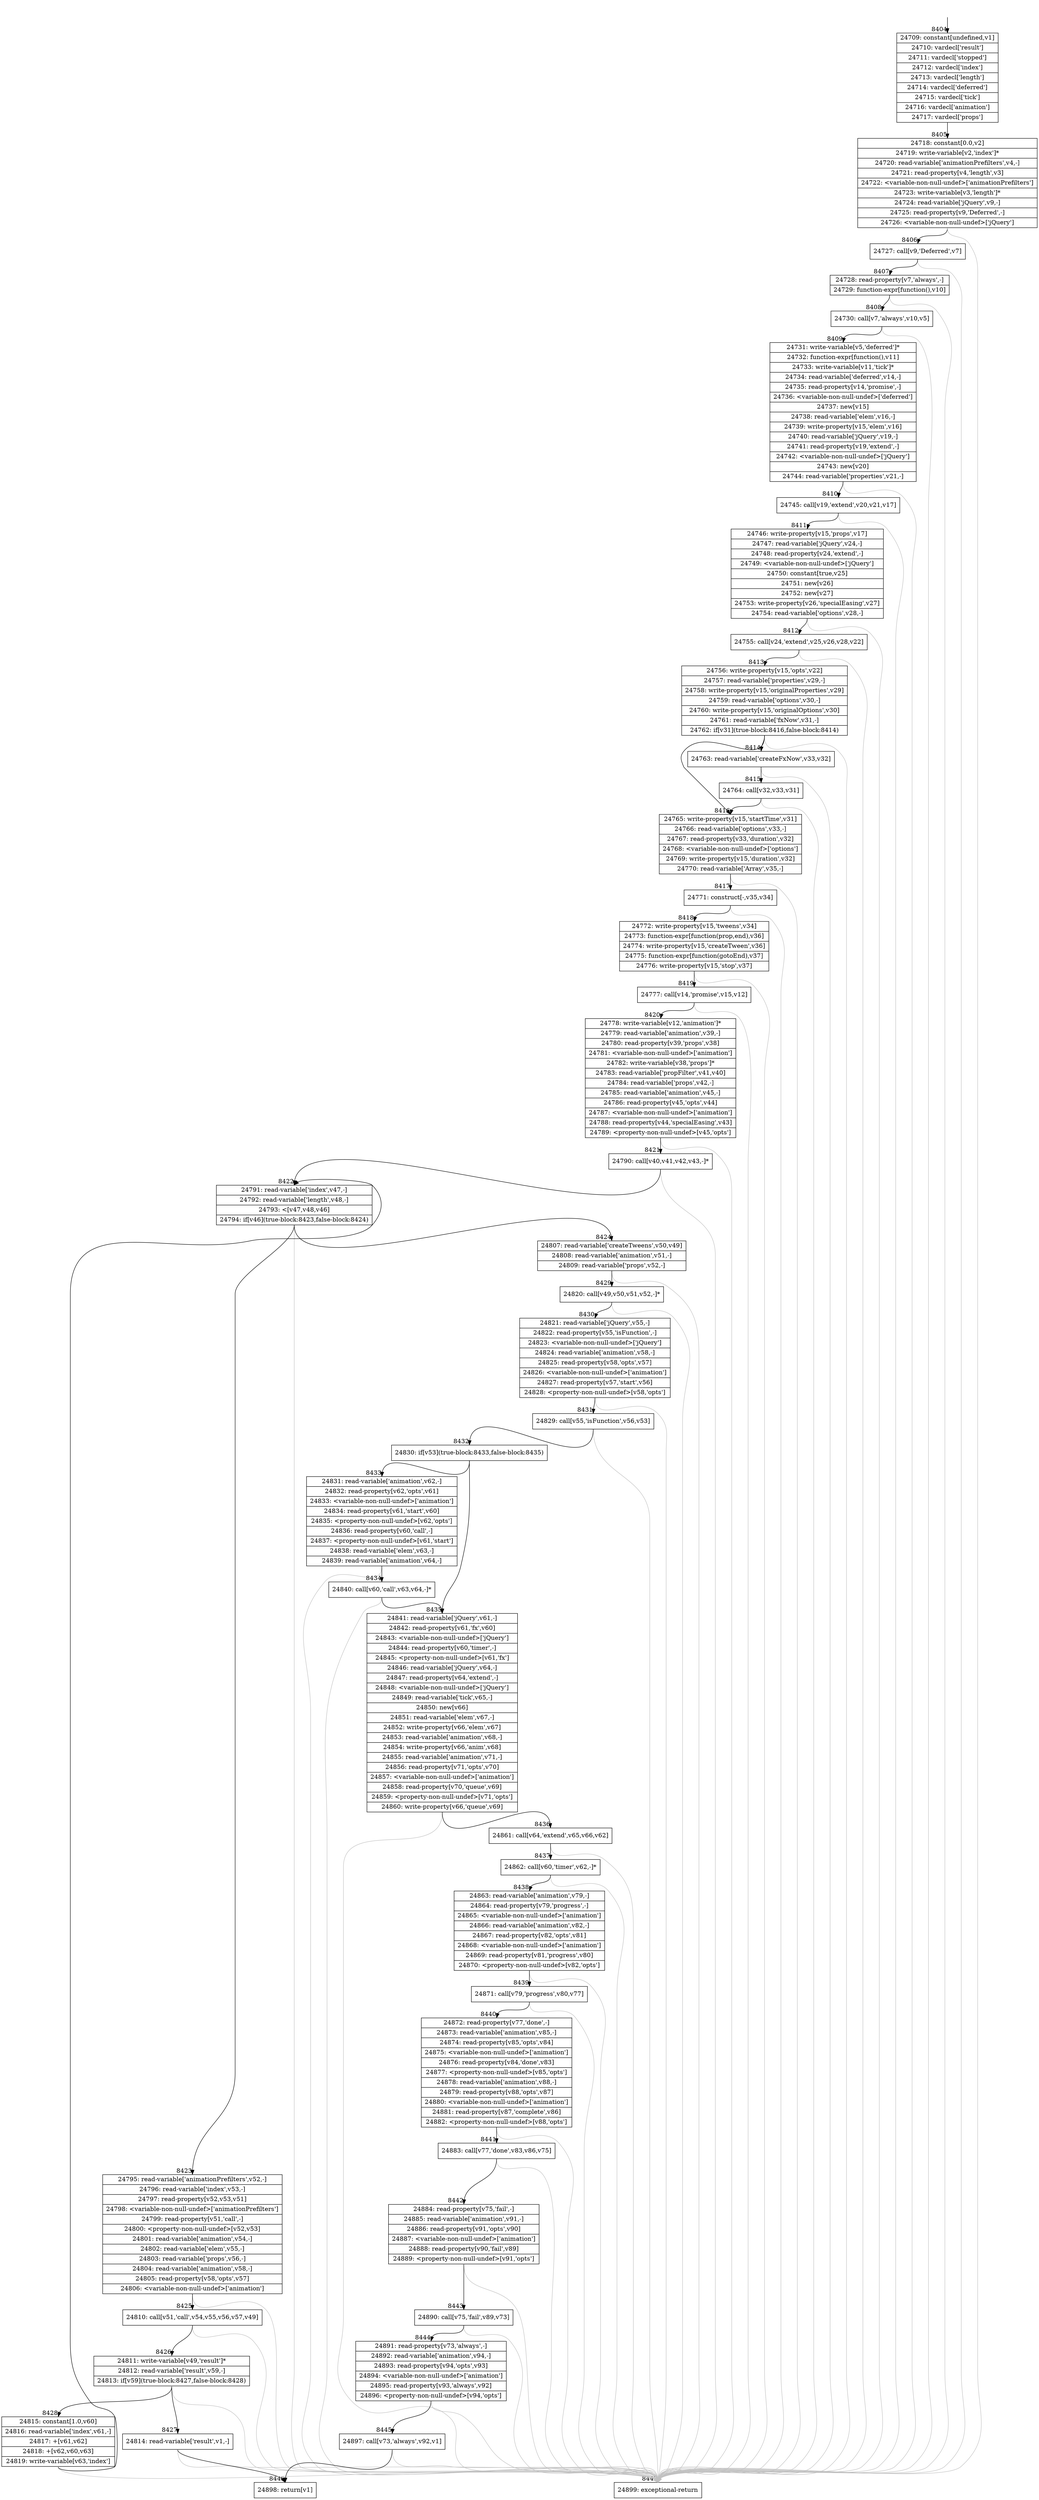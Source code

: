 digraph {
rankdir="TD"
BB_entry518[shape=none,label=""];
BB_entry518 -> BB8404 [tailport=s, headport=n, headlabel="    8404"]
BB8404 [shape=record label="{24709: constant[undefined,v1]|24710: vardecl['result']|24711: vardecl['stopped']|24712: vardecl['index']|24713: vardecl['length']|24714: vardecl['deferred']|24715: vardecl['tick']|24716: vardecl['animation']|24717: vardecl['props']}" ] 
BB8404 -> BB8405 [tailport=s, headport=n, headlabel="      8405"]
BB8405 [shape=record label="{24718: constant[0.0,v2]|24719: write-variable[v2,'index']*|24720: read-variable['animationPrefilters',v4,-]|24721: read-property[v4,'length',v3]|24722: \<variable-non-null-undef\>['animationPrefilters']|24723: write-variable[v3,'length']*|24724: read-variable['jQuery',v9,-]|24725: read-property[v9,'Deferred',-]|24726: \<variable-non-null-undef\>['jQuery']}" ] 
BB8405 -> BB8406 [tailport=s, headport=n, headlabel="      8406"]
BB8405 -> BB8447 [tailport=s, headport=n, color=gray, headlabel="      8447"]
BB8406 [shape=record label="{24727: call[v9,'Deferred',v7]}" ] 
BB8406 -> BB8407 [tailport=s, headport=n, headlabel="      8407"]
BB8406 -> BB8447 [tailport=s, headport=n, color=gray]
BB8407 [shape=record label="{24728: read-property[v7,'always',-]|24729: function-expr[function(),v10]}" ] 
BB8407 -> BB8408 [tailport=s, headport=n, headlabel="      8408"]
BB8407 -> BB8447 [tailport=s, headport=n, color=gray]
BB8408 [shape=record label="{24730: call[v7,'always',v10,v5]}" ] 
BB8408 -> BB8409 [tailport=s, headport=n, headlabel="      8409"]
BB8408 -> BB8447 [tailport=s, headport=n, color=gray]
BB8409 [shape=record label="{24731: write-variable[v5,'deferred']*|24732: function-expr[function(),v11]|24733: write-variable[v11,'tick']*|24734: read-variable['deferred',v14,-]|24735: read-property[v14,'promise',-]|24736: \<variable-non-null-undef\>['deferred']|24737: new[v15]|24738: read-variable['elem',v16,-]|24739: write-property[v15,'elem',v16]|24740: read-variable['jQuery',v19,-]|24741: read-property[v19,'extend',-]|24742: \<variable-non-null-undef\>['jQuery']|24743: new[v20]|24744: read-variable['properties',v21,-]}" ] 
BB8409 -> BB8410 [tailport=s, headport=n, headlabel="      8410"]
BB8409 -> BB8447 [tailport=s, headport=n, color=gray]
BB8410 [shape=record label="{24745: call[v19,'extend',v20,v21,v17]}" ] 
BB8410 -> BB8411 [tailport=s, headport=n, headlabel="      8411"]
BB8410 -> BB8447 [tailport=s, headport=n, color=gray]
BB8411 [shape=record label="{24746: write-property[v15,'props',v17]|24747: read-variable['jQuery',v24,-]|24748: read-property[v24,'extend',-]|24749: \<variable-non-null-undef\>['jQuery']|24750: constant[true,v25]|24751: new[v26]|24752: new[v27]|24753: write-property[v26,'specialEasing',v27]|24754: read-variable['options',v28,-]}" ] 
BB8411 -> BB8412 [tailport=s, headport=n, headlabel="      8412"]
BB8411 -> BB8447 [tailport=s, headport=n, color=gray]
BB8412 [shape=record label="{24755: call[v24,'extend',v25,v26,v28,v22]}" ] 
BB8412 -> BB8413 [tailport=s, headport=n, headlabel="      8413"]
BB8412 -> BB8447 [tailport=s, headport=n, color=gray]
BB8413 [shape=record label="{24756: write-property[v15,'opts',v22]|24757: read-variable['properties',v29,-]|24758: write-property[v15,'originalProperties',v29]|24759: read-variable['options',v30,-]|24760: write-property[v15,'originalOptions',v30]|24761: read-variable['fxNow',v31,-]|24762: if[v31](true-block:8416,false-block:8414)}" ] 
BB8413 -> BB8416 [tailport=s, headport=n, headlabel="      8416"]
BB8413 -> BB8414 [tailport=s, headport=n, headlabel="      8414"]
BB8413 -> BB8447 [tailport=s, headport=n, color=gray]
BB8414 [shape=record label="{24763: read-variable['createFxNow',v33,v32]}" ] 
BB8414 -> BB8415 [tailport=s, headport=n, headlabel="      8415"]
BB8414 -> BB8447 [tailport=s, headport=n, color=gray]
BB8415 [shape=record label="{24764: call[v32,v33,v31]}" ] 
BB8415 -> BB8416 [tailport=s, headport=n]
BB8415 -> BB8447 [tailport=s, headport=n, color=gray]
BB8416 [shape=record label="{24765: write-property[v15,'startTime',v31]|24766: read-variable['options',v33,-]|24767: read-property[v33,'duration',v32]|24768: \<variable-non-null-undef\>['options']|24769: write-property[v15,'duration',v32]|24770: read-variable['Array',v35,-]}" ] 
BB8416 -> BB8417 [tailport=s, headport=n, headlabel="      8417"]
BB8416 -> BB8447 [tailport=s, headport=n, color=gray]
BB8417 [shape=record label="{24771: construct[-,v35,v34]}" ] 
BB8417 -> BB8418 [tailport=s, headport=n, headlabel="      8418"]
BB8417 -> BB8447 [tailport=s, headport=n, color=gray]
BB8418 [shape=record label="{24772: write-property[v15,'tweens',v34]|24773: function-expr[function(prop,end),v36]|24774: write-property[v15,'createTween',v36]|24775: function-expr[function(gotoEnd),v37]|24776: write-property[v15,'stop',v37]}" ] 
BB8418 -> BB8419 [tailport=s, headport=n, headlabel="      8419"]
BB8418 -> BB8447 [tailport=s, headport=n, color=gray]
BB8419 [shape=record label="{24777: call[v14,'promise',v15,v12]}" ] 
BB8419 -> BB8420 [tailport=s, headport=n, headlabel="      8420"]
BB8419 -> BB8447 [tailport=s, headport=n, color=gray]
BB8420 [shape=record label="{24778: write-variable[v12,'animation']*|24779: read-variable['animation',v39,-]|24780: read-property[v39,'props',v38]|24781: \<variable-non-null-undef\>['animation']|24782: write-variable[v38,'props']*|24783: read-variable['propFilter',v41,v40]|24784: read-variable['props',v42,-]|24785: read-variable['animation',v45,-]|24786: read-property[v45,'opts',v44]|24787: \<variable-non-null-undef\>['animation']|24788: read-property[v44,'specialEasing',v43]|24789: \<property-non-null-undef\>[v45,'opts']}" ] 
BB8420 -> BB8421 [tailport=s, headport=n, headlabel="      8421"]
BB8420 -> BB8447 [tailport=s, headport=n, color=gray]
BB8421 [shape=record label="{24790: call[v40,v41,v42,v43,-]*}" ] 
BB8421 -> BB8422 [tailport=s, headport=n, headlabel="      8422"]
BB8421 -> BB8447 [tailport=s, headport=n, color=gray]
BB8422 [shape=record label="{24791: read-variable['index',v47,-]|24792: read-variable['length',v48,-]|24793: \<[v47,v48,v46]|24794: if[v46](true-block:8423,false-block:8424)}" ] 
BB8422 -> BB8423 [tailport=s, headport=n, headlabel="      8423"]
BB8422 -> BB8424 [tailport=s, headport=n, headlabel="      8424"]
BB8422 -> BB8447 [tailport=s, headport=n, color=gray]
BB8423 [shape=record label="{24795: read-variable['animationPrefilters',v52,-]|24796: read-variable['index',v53,-]|24797: read-property[v52,v53,v51]|24798: \<variable-non-null-undef\>['animationPrefilters']|24799: read-property[v51,'call',-]|24800: \<property-non-null-undef\>[v52,v53]|24801: read-variable['animation',v54,-]|24802: read-variable['elem',v55,-]|24803: read-variable['props',v56,-]|24804: read-variable['animation',v58,-]|24805: read-property[v58,'opts',v57]|24806: \<variable-non-null-undef\>['animation']}" ] 
BB8423 -> BB8425 [tailport=s, headport=n, headlabel="      8425"]
BB8423 -> BB8447 [tailport=s, headport=n, color=gray]
BB8424 [shape=record label="{24807: read-variable['createTweens',v50,v49]|24808: read-variable['animation',v51,-]|24809: read-variable['props',v52,-]}" ] 
BB8424 -> BB8429 [tailport=s, headport=n, headlabel="      8429"]
BB8424 -> BB8447 [tailport=s, headport=n, color=gray]
BB8425 [shape=record label="{24810: call[v51,'call',v54,v55,v56,v57,v49]}" ] 
BB8425 -> BB8426 [tailport=s, headport=n, headlabel="      8426"]
BB8425 -> BB8447 [tailport=s, headport=n, color=gray]
BB8426 [shape=record label="{24811: write-variable[v49,'result']*|24812: read-variable['result',v59,-]|24813: if[v59](true-block:8427,false-block:8428)}" ] 
BB8426 -> BB8427 [tailport=s, headport=n, headlabel="      8427"]
BB8426 -> BB8428 [tailport=s, headport=n, headlabel="      8428"]
BB8426 -> BB8447 [tailport=s, headport=n, color=gray]
BB8427 [shape=record label="{24814: read-variable['result',v1,-]}" ] 
BB8427 -> BB8446 [tailport=s, headport=n, headlabel="      8446"]
BB8427 -> BB8447 [tailport=s, headport=n, color=gray]
BB8428 [shape=record label="{24815: constant[1.0,v60]|24816: read-variable['index',v61,-]|24817: +[v61,v62]|24818: +[v62,v60,v63]|24819: write-variable[v63,'index']}" ] 
BB8428 -> BB8422 [tailport=s, headport=n]
BB8428 -> BB8447 [tailport=s, headport=n, color=gray]
BB8429 [shape=record label="{24820: call[v49,v50,v51,v52,-]*}" ] 
BB8429 -> BB8430 [tailport=s, headport=n, headlabel="      8430"]
BB8429 -> BB8447 [tailport=s, headport=n, color=gray]
BB8430 [shape=record label="{24821: read-variable['jQuery',v55,-]|24822: read-property[v55,'isFunction',-]|24823: \<variable-non-null-undef\>['jQuery']|24824: read-variable['animation',v58,-]|24825: read-property[v58,'opts',v57]|24826: \<variable-non-null-undef\>['animation']|24827: read-property[v57,'start',v56]|24828: \<property-non-null-undef\>[v58,'opts']}" ] 
BB8430 -> BB8431 [tailport=s, headport=n, headlabel="      8431"]
BB8430 -> BB8447 [tailport=s, headport=n, color=gray]
BB8431 [shape=record label="{24829: call[v55,'isFunction',v56,v53]}" ] 
BB8431 -> BB8432 [tailport=s, headport=n, headlabel="      8432"]
BB8431 -> BB8447 [tailport=s, headport=n, color=gray]
BB8432 [shape=record label="{24830: if[v53](true-block:8433,false-block:8435)}" ] 
BB8432 -> BB8433 [tailport=s, headport=n, headlabel="      8433"]
BB8432 -> BB8435 [tailport=s, headport=n, headlabel="      8435"]
BB8433 [shape=record label="{24831: read-variable['animation',v62,-]|24832: read-property[v62,'opts',v61]|24833: \<variable-non-null-undef\>['animation']|24834: read-property[v61,'start',v60]|24835: \<property-non-null-undef\>[v62,'opts']|24836: read-property[v60,'call',-]|24837: \<property-non-null-undef\>[v61,'start']|24838: read-variable['elem',v63,-]|24839: read-variable['animation',v64,-]}" ] 
BB8433 -> BB8434 [tailport=s, headport=n, headlabel="      8434"]
BB8433 -> BB8447 [tailport=s, headport=n, color=gray]
BB8434 [shape=record label="{24840: call[v60,'call',v63,v64,-]*}" ] 
BB8434 -> BB8435 [tailport=s, headport=n]
BB8434 -> BB8447 [tailport=s, headport=n, color=gray]
BB8435 [shape=record label="{24841: read-variable['jQuery',v61,-]|24842: read-property[v61,'fx',v60]|24843: \<variable-non-null-undef\>['jQuery']|24844: read-property[v60,'timer',-]|24845: \<property-non-null-undef\>[v61,'fx']|24846: read-variable['jQuery',v64,-]|24847: read-property[v64,'extend',-]|24848: \<variable-non-null-undef\>['jQuery']|24849: read-variable['tick',v65,-]|24850: new[v66]|24851: read-variable['elem',v67,-]|24852: write-property[v66,'elem',v67]|24853: read-variable['animation',v68,-]|24854: write-property[v66,'anim',v68]|24855: read-variable['animation',v71,-]|24856: read-property[v71,'opts',v70]|24857: \<variable-non-null-undef\>['animation']|24858: read-property[v70,'queue',v69]|24859: \<property-non-null-undef\>[v71,'opts']|24860: write-property[v66,'queue',v69]}" ] 
BB8435 -> BB8436 [tailport=s, headport=n, headlabel="      8436"]
BB8435 -> BB8447 [tailport=s, headport=n, color=gray]
BB8436 [shape=record label="{24861: call[v64,'extend',v65,v66,v62]}" ] 
BB8436 -> BB8437 [tailport=s, headport=n, headlabel="      8437"]
BB8436 -> BB8447 [tailport=s, headport=n, color=gray]
BB8437 [shape=record label="{24862: call[v60,'timer',v62,-]*}" ] 
BB8437 -> BB8438 [tailport=s, headport=n, headlabel="      8438"]
BB8437 -> BB8447 [tailport=s, headport=n, color=gray]
BB8438 [shape=record label="{24863: read-variable['animation',v79,-]|24864: read-property[v79,'progress',-]|24865: \<variable-non-null-undef\>['animation']|24866: read-variable['animation',v82,-]|24867: read-property[v82,'opts',v81]|24868: \<variable-non-null-undef\>['animation']|24869: read-property[v81,'progress',v80]|24870: \<property-non-null-undef\>[v82,'opts']}" ] 
BB8438 -> BB8439 [tailport=s, headport=n, headlabel="      8439"]
BB8438 -> BB8447 [tailport=s, headport=n, color=gray]
BB8439 [shape=record label="{24871: call[v79,'progress',v80,v77]}" ] 
BB8439 -> BB8440 [tailport=s, headport=n, headlabel="      8440"]
BB8439 -> BB8447 [tailport=s, headport=n, color=gray]
BB8440 [shape=record label="{24872: read-property[v77,'done',-]|24873: read-variable['animation',v85,-]|24874: read-property[v85,'opts',v84]|24875: \<variable-non-null-undef\>['animation']|24876: read-property[v84,'done',v83]|24877: \<property-non-null-undef\>[v85,'opts']|24878: read-variable['animation',v88,-]|24879: read-property[v88,'opts',v87]|24880: \<variable-non-null-undef\>['animation']|24881: read-property[v87,'complete',v86]|24882: \<property-non-null-undef\>[v88,'opts']}" ] 
BB8440 -> BB8441 [tailport=s, headport=n, headlabel="      8441"]
BB8440 -> BB8447 [tailport=s, headport=n, color=gray]
BB8441 [shape=record label="{24883: call[v77,'done',v83,v86,v75]}" ] 
BB8441 -> BB8442 [tailport=s, headport=n, headlabel="      8442"]
BB8441 -> BB8447 [tailport=s, headport=n, color=gray]
BB8442 [shape=record label="{24884: read-property[v75,'fail',-]|24885: read-variable['animation',v91,-]|24886: read-property[v91,'opts',v90]|24887: \<variable-non-null-undef\>['animation']|24888: read-property[v90,'fail',v89]|24889: \<property-non-null-undef\>[v91,'opts']}" ] 
BB8442 -> BB8443 [tailport=s, headport=n, headlabel="      8443"]
BB8442 -> BB8447 [tailport=s, headport=n, color=gray]
BB8443 [shape=record label="{24890: call[v75,'fail',v89,v73]}" ] 
BB8443 -> BB8444 [tailport=s, headport=n, headlabel="      8444"]
BB8443 -> BB8447 [tailport=s, headport=n, color=gray]
BB8444 [shape=record label="{24891: read-property[v73,'always',-]|24892: read-variable['animation',v94,-]|24893: read-property[v94,'opts',v93]|24894: \<variable-non-null-undef\>['animation']|24895: read-property[v93,'always',v92]|24896: \<property-non-null-undef\>[v94,'opts']}" ] 
BB8444 -> BB8445 [tailport=s, headport=n, headlabel="      8445"]
BB8444 -> BB8447 [tailport=s, headport=n, color=gray]
BB8445 [shape=record label="{24897: call[v73,'always',v92,v1]}" ] 
BB8445 -> BB8446 [tailport=s, headport=n]
BB8445 -> BB8447 [tailport=s, headport=n, color=gray]
BB8446 [shape=record label="{24898: return[v1]}" ] 
BB8447 [shape=record label="{24899: exceptional-return}" ] 
}
